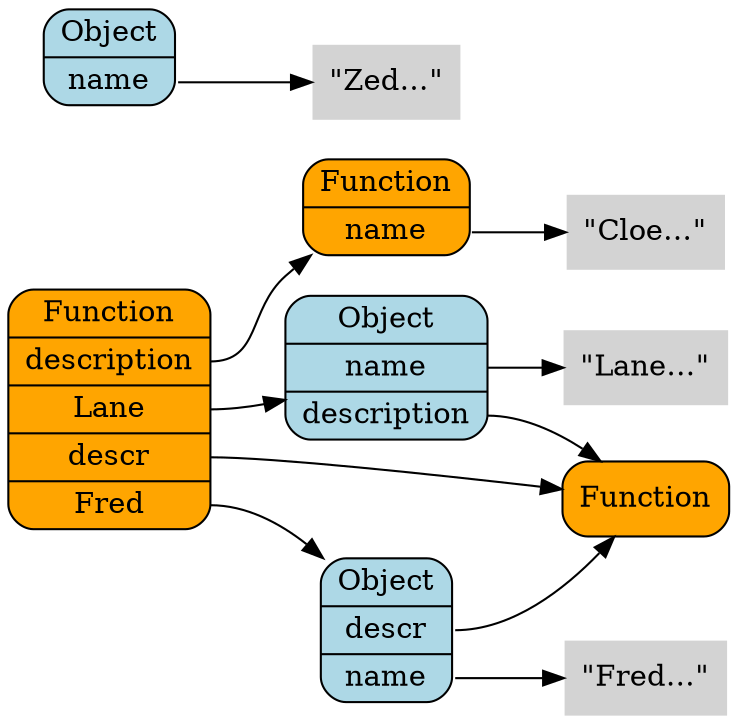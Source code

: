 digraph finite_state_machine {
	size="8,5"
	rankdir = "LR"

  /* Variables */
/*
  node [shape = plaintext];
  description
  Lane
  Fred
  descr
*/
  /* Functions */
  node [shape = Mrecord, fillcolor=orange, style=filled];
  global [label="<__proto__>Function|<description>description|<Lane>Lane|<descr>descr|<Fred>Fred"];
  fn1 [label="<__proto__>Function"];
  fn2 [label = "<__proto__>Function|<name>name"];
  /* Objects */
  node [shape = Mrecord, fillcolor=lightBlue, style=filled];
  obj1 [label = "<__proto__>Object|<name>name | <description> description"];
  obj2 [label = "<__proto__>Object|<descr> descr | <name>name"];
  obj3 [label = "<__proto__>Object|<name>name"];
  /* Strings */
  node [shape = plaintext, fillcolor=lightGrey, style=filled];
  name [label="\"Lane…\""]
  name2 [label="\"Fred…\""]
  name3 [label="\"Zed…\""]
  name4 [label="\"Cloe…\""]

  global:Lane -> obj1;
  obj1:name -> name;
  obj1:description -> fn1;
  global:Fred -> obj2;
  obj2:name -> name2;
  obj2:descr -> fn1;
  obj3:name -> name3;
  global:descr -> fn1;
  global:description -> fn2;
  fn2:name -> name4;
}